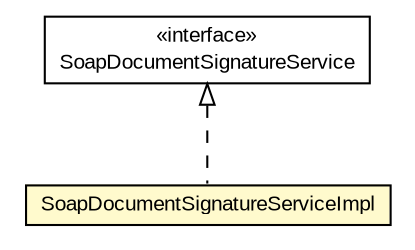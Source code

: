 #!/usr/local/bin/dot
#
# Class diagram 
# Generated by UMLGraph version R5_6-24-gf6e263 (http://www.umlgraph.org/)
#

digraph G {
	edge [fontname="arial",fontsize=10,labelfontname="arial",labelfontsize=10];
	node [fontname="arial",fontsize=10,shape=plaintext];
	nodesep=0.25;
	ranksep=0.5;
	// eu.europa.esig.dss.signature.SoapDocumentSignatureServiceImpl
	c674117 [label=<<table title="eu.europa.esig.dss.signature.SoapDocumentSignatureServiceImpl" border="0" cellborder="1" cellspacing="0" cellpadding="2" port="p" bgcolor="lemonChiffon" href="./SoapDocumentSignatureServiceImpl.html">
		<tr><td><table border="0" cellspacing="0" cellpadding="1">
<tr><td align="center" balign="center"> SoapDocumentSignatureServiceImpl </td></tr>
		</table></td></tr>
		</table>>, URL="./SoapDocumentSignatureServiceImpl.html", fontname="arial", fontcolor="black", fontsize=10.0];
	// eu.europa.esig.dss.signature.SoapDocumentSignatureService
	c674119 [label=<<table title="eu.europa.esig.dss.signature.SoapDocumentSignatureService" border="0" cellborder="1" cellspacing="0" cellpadding="2" port="p" href="./SoapDocumentSignatureService.html">
		<tr><td><table border="0" cellspacing="0" cellpadding="1">
<tr><td align="center" balign="center"> &#171;interface&#187; </td></tr>
<tr><td align="center" balign="center"> SoapDocumentSignatureService </td></tr>
		</table></td></tr>
		</table>>, URL="./SoapDocumentSignatureService.html", fontname="arial", fontcolor="black", fontsize=10.0];
	//eu.europa.esig.dss.signature.SoapDocumentSignatureServiceImpl implements eu.europa.esig.dss.signature.SoapDocumentSignatureService
	c674119:p -> c674117:p [dir=back,arrowtail=empty,style=dashed];
}

